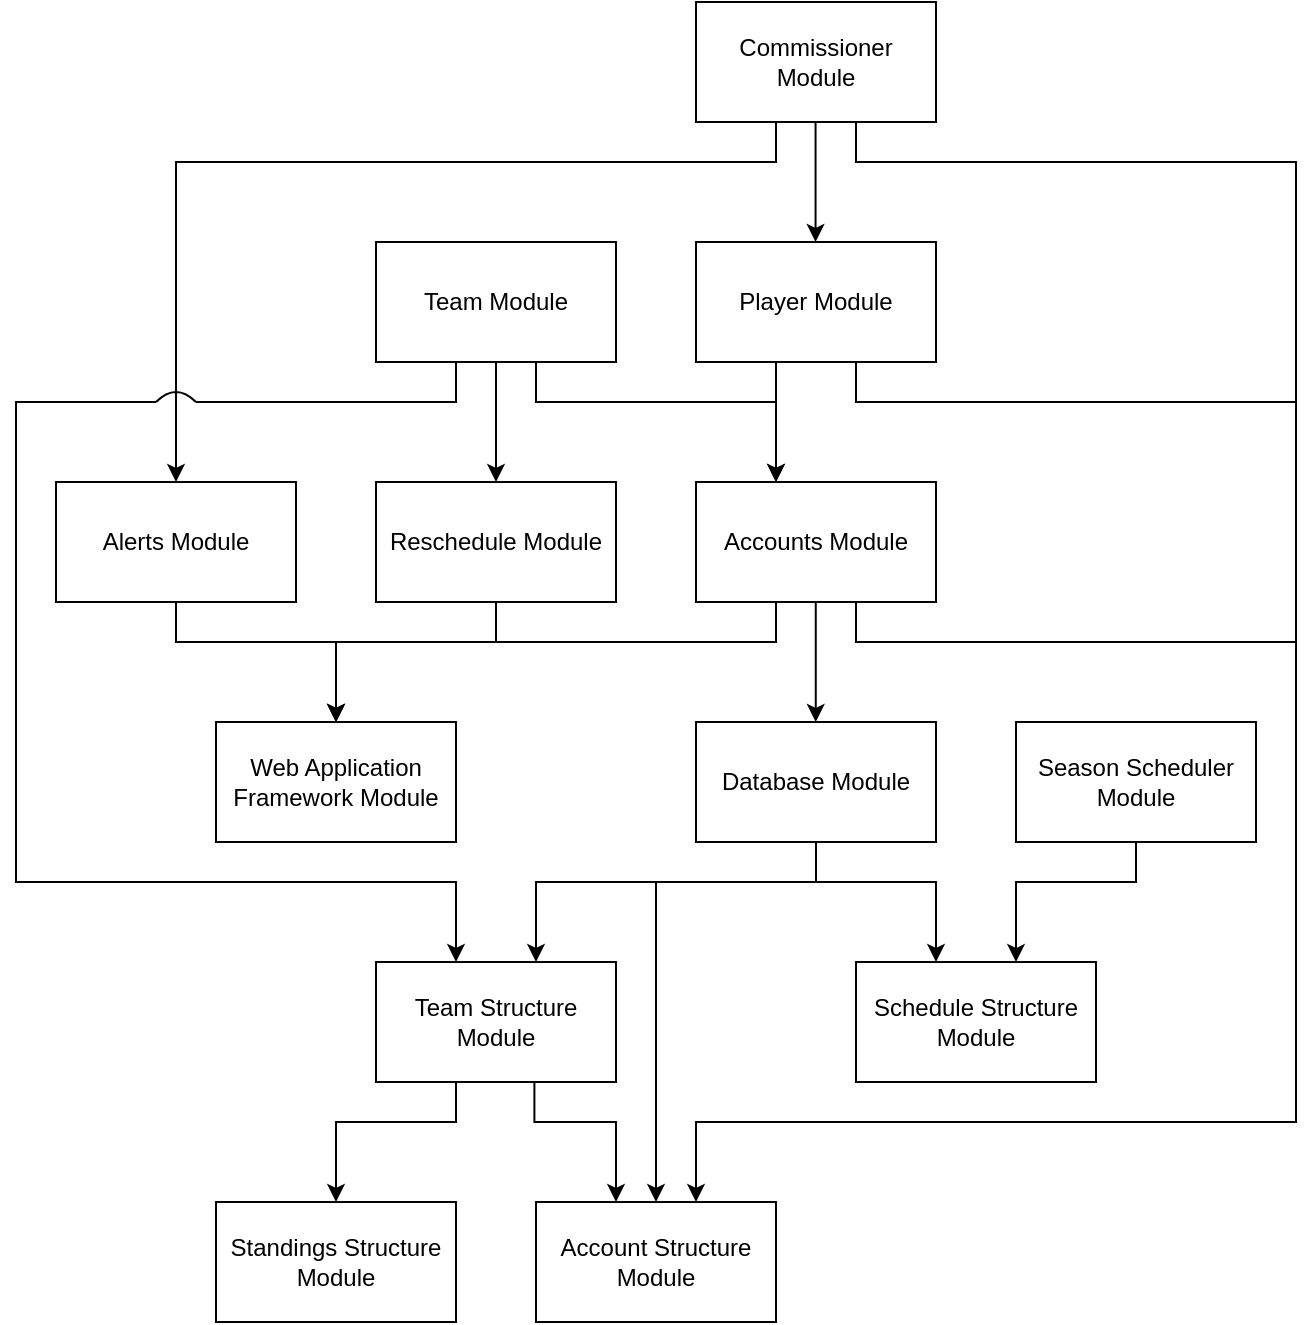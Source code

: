 <mxfile version="26.0.6">
  <diagram name="Page-1" id="iNzf9NTmwxTuYWVgq3Jf">
    <mxGraphModel grid="1" page="1" gridSize="10" guides="1" tooltips="1" connect="1" arrows="1" fold="1" pageScale="1" pageWidth="850" pageHeight="1100" math="0" shadow="0">
      <root>
        <mxCell id="0" />
        <mxCell id="1" parent="0" />
        <mxCell id="6aAzInhcrSpjxHSK015f-1" value="Web Application Framework Module" style="rounded=0;whiteSpace=wrap;html=1;" vertex="1" parent="1">
          <mxGeometry x="240" y="440" width="120" height="60" as="geometry" />
        </mxCell>
        <mxCell id="6aAzInhcrSpjxHSK015f-2" value="Database Module" style="rounded=0;whiteSpace=wrap;html=1;" vertex="1" parent="1">
          <mxGeometry x="480" y="440" width="120" height="60" as="geometry" />
        </mxCell>
        <mxCell id="6aAzInhcrSpjxHSK015f-3" value="Accounts Module" style="whiteSpace=wrap;html=1;" vertex="1" parent="1">
          <mxGeometry x="480" y="320" width="120" height="60" as="geometry" />
        </mxCell>
        <mxCell id="6aAzInhcrSpjxHSK015f-5" value="&lt;div&gt;Team Module&lt;/div&gt;" style="whiteSpace=wrap;html=1;" vertex="1" parent="1">
          <mxGeometry x="320" y="200" width="120" height="60" as="geometry" />
        </mxCell>
        <mxCell id="6aAzInhcrSpjxHSK015f-7" value="Commissioner Module" style="whiteSpace=wrap;html=1;" vertex="1" parent="1">
          <mxGeometry x="480" y="80" width="120" height="60" as="geometry" />
        </mxCell>
        <mxCell id="6aAzInhcrSpjxHSK015f-8" value="Schedule Structure Module" style="whiteSpace=wrap;html=1;" vertex="1" parent="1">
          <mxGeometry x="560" y="560" width="120" height="60" as="geometry" />
        </mxCell>
        <mxCell id="6aAzInhcrSpjxHSK015f-9" value="Standings Structure Module" style="whiteSpace=wrap;html=1;" vertex="1" parent="1">
          <mxGeometry x="240" y="680" width="120" height="60" as="geometry" />
        </mxCell>
        <mxCell id="6aAzInhcrSpjxHSK015f-10" value="Reschedule Module" style="whiteSpace=wrap;html=1;" vertex="1" parent="1">
          <mxGeometry x="320" y="320" width="120" height="60" as="geometry" />
        </mxCell>
        <mxCell id="6aAzInhcrSpjxHSK015f-12" value="Alerts Module" style="whiteSpace=wrap;html=1;" vertex="1" parent="1">
          <mxGeometry x="160" y="320" width="120" height="60" as="geometry" />
        </mxCell>
        <mxCell id="6aAzInhcrSpjxHSK015f-19" value="" style="endArrow=classic;html=1;rounded=0;exitX=0.5;exitY=1;exitDx=0;exitDy=0;" edge="1" parent="1" source="6aAzInhcrSpjxHSK015f-2">
          <mxGeometry width="50" height="50" relative="1" as="geometry">
            <mxPoint x="600" y="510" as="sourcePoint" />
            <mxPoint x="600" y="560" as="targetPoint" />
            <Array as="points">
              <mxPoint x="540" y="520" />
              <mxPoint x="600" y="520" />
            </Array>
          </mxGeometry>
        </mxCell>
        <mxCell id="6aAzInhcrSpjxHSK015f-22" value="" style="endArrow=classic;html=1;rounded=0;exitX=0.5;exitY=1;exitDx=0;exitDy=0;entryX=0.5;entryY=0;entryDx=0;entryDy=0;" edge="1" parent="1">
          <mxGeometry width="50" height="50" relative="1" as="geometry">
            <mxPoint x="539.78" y="140" as="sourcePoint" />
            <mxPoint x="539.78" y="200" as="targetPoint" />
          </mxGeometry>
        </mxCell>
        <mxCell id="6aAzInhcrSpjxHSK015f-27" value="Account Structure Module" style="whiteSpace=wrap;html=1;" vertex="1" parent="1">
          <mxGeometry x="400" y="680" width="120" height="60" as="geometry" />
        </mxCell>
        <mxCell id="6aAzInhcrSpjxHSK015f-28" value="Team Structure Module" style="whiteSpace=wrap;html=1;" vertex="1" parent="1">
          <mxGeometry x="320" y="560" width="120" height="60" as="geometry" />
        </mxCell>
        <mxCell id="6aAzInhcrSpjxHSK015f-29" value="" style="endArrow=classic;html=1;rounded=0;exitX=0.5;exitY=1;exitDx=0;exitDy=0;" edge="1" parent="1" source="6aAzInhcrSpjxHSK015f-2">
          <mxGeometry width="50" height="50" relative="1" as="geometry">
            <mxPoint x="520" y="500.78" as="sourcePoint" />
            <mxPoint x="460" y="680" as="targetPoint" />
            <Array as="points">
              <mxPoint x="540" y="520" />
              <mxPoint x="460" y="520" />
            </Array>
          </mxGeometry>
        </mxCell>
        <mxCell id="6aAzInhcrSpjxHSK015f-31" value="" style="edgeStyle=none;orthogonalLoop=1;jettySize=auto;html=1;rounded=0;exitX=0.5;exitY=1;exitDx=0;exitDy=0;" edge="1" parent="1" source="6aAzInhcrSpjxHSK015f-2">
          <mxGeometry width="100" relative="1" as="geometry">
            <mxPoint x="350" y="530" as="sourcePoint" />
            <mxPoint x="400" y="560" as="targetPoint" />
            <Array as="points">
              <mxPoint x="540" y="520" />
              <mxPoint x="400" y="520" />
            </Array>
          </mxGeometry>
        </mxCell>
        <mxCell id="6aAzInhcrSpjxHSK015f-32" value="" style="edgeStyle=none;orthogonalLoop=1;jettySize=auto;html=1;rounded=0;exitX=0.5;exitY=1;exitDx=0;exitDy=0;" edge="1" parent="1">
          <mxGeometry width="100" relative="1" as="geometry">
            <mxPoint x="399.2" y="620" as="sourcePoint" />
            <mxPoint x="440" y="680" as="targetPoint" />
            <Array as="points">
              <mxPoint x="399.2" y="640" />
              <mxPoint x="440" y="640" />
            </Array>
          </mxGeometry>
        </mxCell>
        <mxCell id="6aAzInhcrSpjxHSK015f-50" value="Season Scheduler Module" style="rounded=0;whiteSpace=wrap;html=1;" vertex="1" parent="1">
          <mxGeometry x="640" y="440" width="120" height="60" as="geometry" />
        </mxCell>
        <mxCell id="6aAzInhcrSpjxHSK015f-51" value="" style="endArrow=classic;html=1;rounded=0;exitX=0.5;exitY=1;exitDx=0;exitDy=0;" edge="1" parent="1" source="6aAzInhcrSpjxHSK015f-50">
          <mxGeometry width="50" height="50" relative="1" as="geometry">
            <mxPoint x="350" y="410" as="sourcePoint" />
            <mxPoint x="640" y="560" as="targetPoint" />
            <Array as="points">
              <mxPoint x="700" y="520" />
              <mxPoint x="640" y="520" />
            </Array>
          </mxGeometry>
        </mxCell>
        <mxCell id="6aAzInhcrSpjxHSK015f-4" value="Player Module" style="whiteSpace=wrap;html=1;" vertex="1" parent="1">
          <mxGeometry x="480" y="200" width="120" height="60" as="geometry" />
        </mxCell>
        <mxCell id="qV5YMCeaGK3KhLgk37jh-3" value="" style="edgeStyle=none;orthogonalLoop=1;jettySize=auto;html=1;rounded=0;exitX=0.5;exitY=1;exitDx=0;exitDy=0;entryX=0.5;entryY=0;entryDx=0;entryDy=0;" edge="1" parent="1" target="6aAzInhcrSpjxHSK015f-9">
          <mxGeometry width="100" relative="1" as="geometry">
            <mxPoint x="360.0" y="620" as="sourcePoint" />
            <mxPoint x="400.8" y="680" as="targetPoint" />
            <Array as="points">
              <mxPoint x="360" y="640" />
              <mxPoint x="300" y="640" />
            </Array>
          </mxGeometry>
        </mxCell>
        <mxCell id="qV5YMCeaGK3KhLgk37jh-4" value="" style="endArrow=classic;html=1;rounded=0;exitX=0.5;exitY=1;exitDx=0;exitDy=0;entryX=0.5;entryY=0;entryDx=0;entryDy=0;" edge="1" parent="1">
          <mxGeometry width="50" height="50" relative="1" as="geometry">
            <mxPoint x="520" y="260" as="sourcePoint" />
            <mxPoint x="520" y="320" as="targetPoint" />
          </mxGeometry>
        </mxCell>
        <mxCell id="qV5YMCeaGK3KhLgk37jh-6" value="" style="endArrow=classic;html=1;rounded=0;" edge="1" parent="1">
          <mxGeometry width="50" height="50" relative="1" as="geometry">
            <mxPoint x="400" y="260" as="sourcePoint" />
            <mxPoint x="520" y="320" as="targetPoint" />
            <Array as="points">
              <mxPoint x="400" y="280" />
              <mxPoint x="520" y="280" />
            </Array>
          </mxGeometry>
        </mxCell>
        <mxCell id="qV5YMCeaGK3KhLgk37jh-7" value="" style="endArrow=classic;html=1;rounded=0;entryX=0.5;entryY=0;entryDx=0;entryDy=0;" edge="1" parent="1" target="6aAzInhcrSpjxHSK015f-12">
          <mxGeometry width="50" height="50" relative="1" as="geometry">
            <mxPoint x="520" y="140" as="sourcePoint" />
            <mxPoint x="300" y="190" as="targetPoint" />
            <Array as="points">
              <mxPoint x="520" y="160" />
              <mxPoint x="220" y="160" />
            </Array>
          </mxGeometry>
        </mxCell>
        <mxCell id="qV5YMCeaGK3KhLgk37jh-8" value="" style="endArrow=classic;html=1;rounded=0;exitX=0.5;exitY=1;exitDx=0;exitDy=0;entryX=0.5;entryY=0;entryDx=0;entryDy=0;" edge="1" parent="1" source="6aAzInhcrSpjxHSK015f-5" target="6aAzInhcrSpjxHSK015f-10">
          <mxGeometry width="50" height="50" relative="1" as="geometry">
            <mxPoint x="360" y="260" as="sourcePoint" />
            <mxPoint x="360" y="320" as="targetPoint" />
          </mxGeometry>
        </mxCell>
        <mxCell id="qV5YMCeaGK3KhLgk37jh-9" value="" style="endArrow=classic;html=1;rounded=0;exitX=0.5;exitY=1;exitDx=0;exitDy=0;entryX=0.5;entryY=0;entryDx=0;entryDy=0;" edge="1" parent="1" source="6aAzInhcrSpjxHSK015f-12" target="6aAzInhcrSpjxHSK015f-1">
          <mxGeometry width="50" height="50" relative="1" as="geometry">
            <mxPoint x="370" y="270" as="sourcePoint" />
            <mxPoint x="290" y="420" as="targetPoint" />
            <Array as="points">
              <mxPoint x="220" y="400" />
              <mxPoint x="300" y="400" />
            </Array>
          </mxGeometry>
        </mxCell>
        <mxCell id="qV5YMCeaGK3KhLgk37jh-10" value="" style="endArrow=classic;html=1;rounded=0;exitX=0.5;exitY=1;exitDx=0;exitDy=0;entryX=0.5;entryY=0;entryDx=0;entryDy=0;" edge="1" parent="1" source="6aAzInhcrSpjxHSK015f-10" target="6aAzInhcrSpjxHSK015f-1">
          <mxGeometry width="50" height="50" relative="1" as="geometry">
            <mxPoint x="379.83" y="390" as="sourcePoint" />
            <mxPoint x="379.83" y="450" as="targetPoint" />
            <Array as="points">
              <mxPoint x="380" y="400" />
              <mxPoint x="300" y="400" />
            </Array>
          </mxGeometry>
        </mxCell>
        <mxCell id="qV5YMCeaGK3KhLgk37jh-11" value="" style="endArrow=classic;html=1;rounded=0;entryX=0.5;entryY=0;entryDx=0;entryDy=0;" edge="1" parent="1" target="6aAzInhcrSpjxHSK015f-1">
          <mxGeometry width="50" height="50" relative="1" as="geometry">
            <mxPoint x="520" y="380" as="sourcePoint" />
            <mxPoint x="370" y="330" as="targetPoint" />
            <Array as="points">
              <mxPoint x="520" y="400" />
              <mxPoint x="300" y="400" />
            </Array>
          </mxGeometry>
        </mxCell>
        <mxCell id="qV5YMCeaGK3KhLgk37jh-12" value="" style="endArrow=classic;html=1;rounded=0;exitX=0.5;exitY=1;exitDx=0;exitDy=0;entryX=0.5;entryY=0;entryDx=0;entryDy=0;" edge="1" parent="1">
          <mxGeometry width="50" height="50" relative="1" as="geometry">
            <mxPoint x="539.88" y="380" as="sourcePoint" />
            <mxPoint x="539.88" y="440" as="targetPoint" />
          </mxGeometry>
        </mxCell>
        <mxCell id="qV5YMCeaGK3KhLgk37jh-13" value="" style="endArrow=classic;html=1;rounded=0;" edge="1" parent="1">
          <mxGeometry width="50" height="50" relative="1" as="geometry">
            <mxPoint x="210" y="280" as="sourcePoint" />
            <mxPoint x="360" y="560" as="targetPoint" />
            <Array as="points">
              <mxPoint x="210" y="280" />
              <mxPoint x="140" y="280" />
              <mxPoint x="140" y="520" />
              <mxPoint x="360" y="520" />
            </Array>
          </mxGeometry>
        </mxCell>
        <mxCell id="qV5YMCeaGK3KhLgk37jh-14" value="" style="endArrow=none;html=1;rounded=0;" edge="1" parent="1">
          <mxGeometry width="50" height="50" relative="1" as="geometry">
            <mxPoint x="230" y="280" as="sourcePoint" />
            <mxPoint x="360" y="260" as="targetPoint" />
            <Array as="points">
              <mxPoint x="360" y="280" />
            </Array>
          </mxGeometry>
        </mxCell>
        <mxCell id="qV5YMCeaGK3KhLgk37jh-16" value="" style="endArrow=none;html=1;rounded=0;curved=1;" edge="1" parent="1">
          <mxGeometry width="50" height="50" relative="1" as="geometry">
            <mxPoint x="210" y="280" as="sourcePoint" />
            <mxPoint x="230" y="280" as="targetPoint" />
            <Array as="points">
              <mxPoint x="220" y="270" />
            </Array>
          </mxGeometry>
        </mxCell>
        <mxCell id="qV5YMCeaGK3KhLgk37jh-17" value="" style="endArrow=classic;html=1;rounded=0;" edge="1" parent="1">
          <mxGeometry width="50" height="50" relative="1" as="geometry">
            <mxPoint x="560" y="380" as="sourcePoint" />
            <mxPoint x="480" y="680" as="targetPoint" />
            <Array as="points">
              <mxPoint x="560" y="400" />
              <mxPoint x="780" y="400" />
              <mxPoint x="780" y="640" />
              <mxPoint x="480" y="640" />
            </Array>
          </mxGeometry>
        </mxCell>
        <mxCell id="qV5YMCeaGK3KhLgk37jh-18" value="" style="endArrow=none;html=1;rounded=0;" edge="1" parent="1">
          <mxGeometry width="50" height="50" relative="1" as="geometry">
            <mxPoint x="560" y="260" as="sourcePoint" />
            <mxPoint x="780" y="400" as="targetPoint" />
            <Array as="points">
              <mxPoint x="560" y="280" />
              <mxPoint x="780" y="280" />
            </Array>
          </mxGeometry>
        </mxCell>
        <mxCell id="qV5YMCeaGK3KhLgk37jh-19" value="" style="endArrow=none;html=1;rounded=0;" edge="1" parent="1">
          <mxGeometry width="50" height="50" relative="1" as="geometry">
            <mxPoint x="560" y="140" as="sourcePoint" />
            <mxPoint x="780" y="280" as="targetPoint" />
            <Array as="points">
              <mxPoint x="560" y="160" />
              <mxPoint x="780" y="160" />
            </Array>
          </mxGeometry>
        </mxCell>
      </root>
    </mxGraphModel>
  </diagram>
</mxfile>
